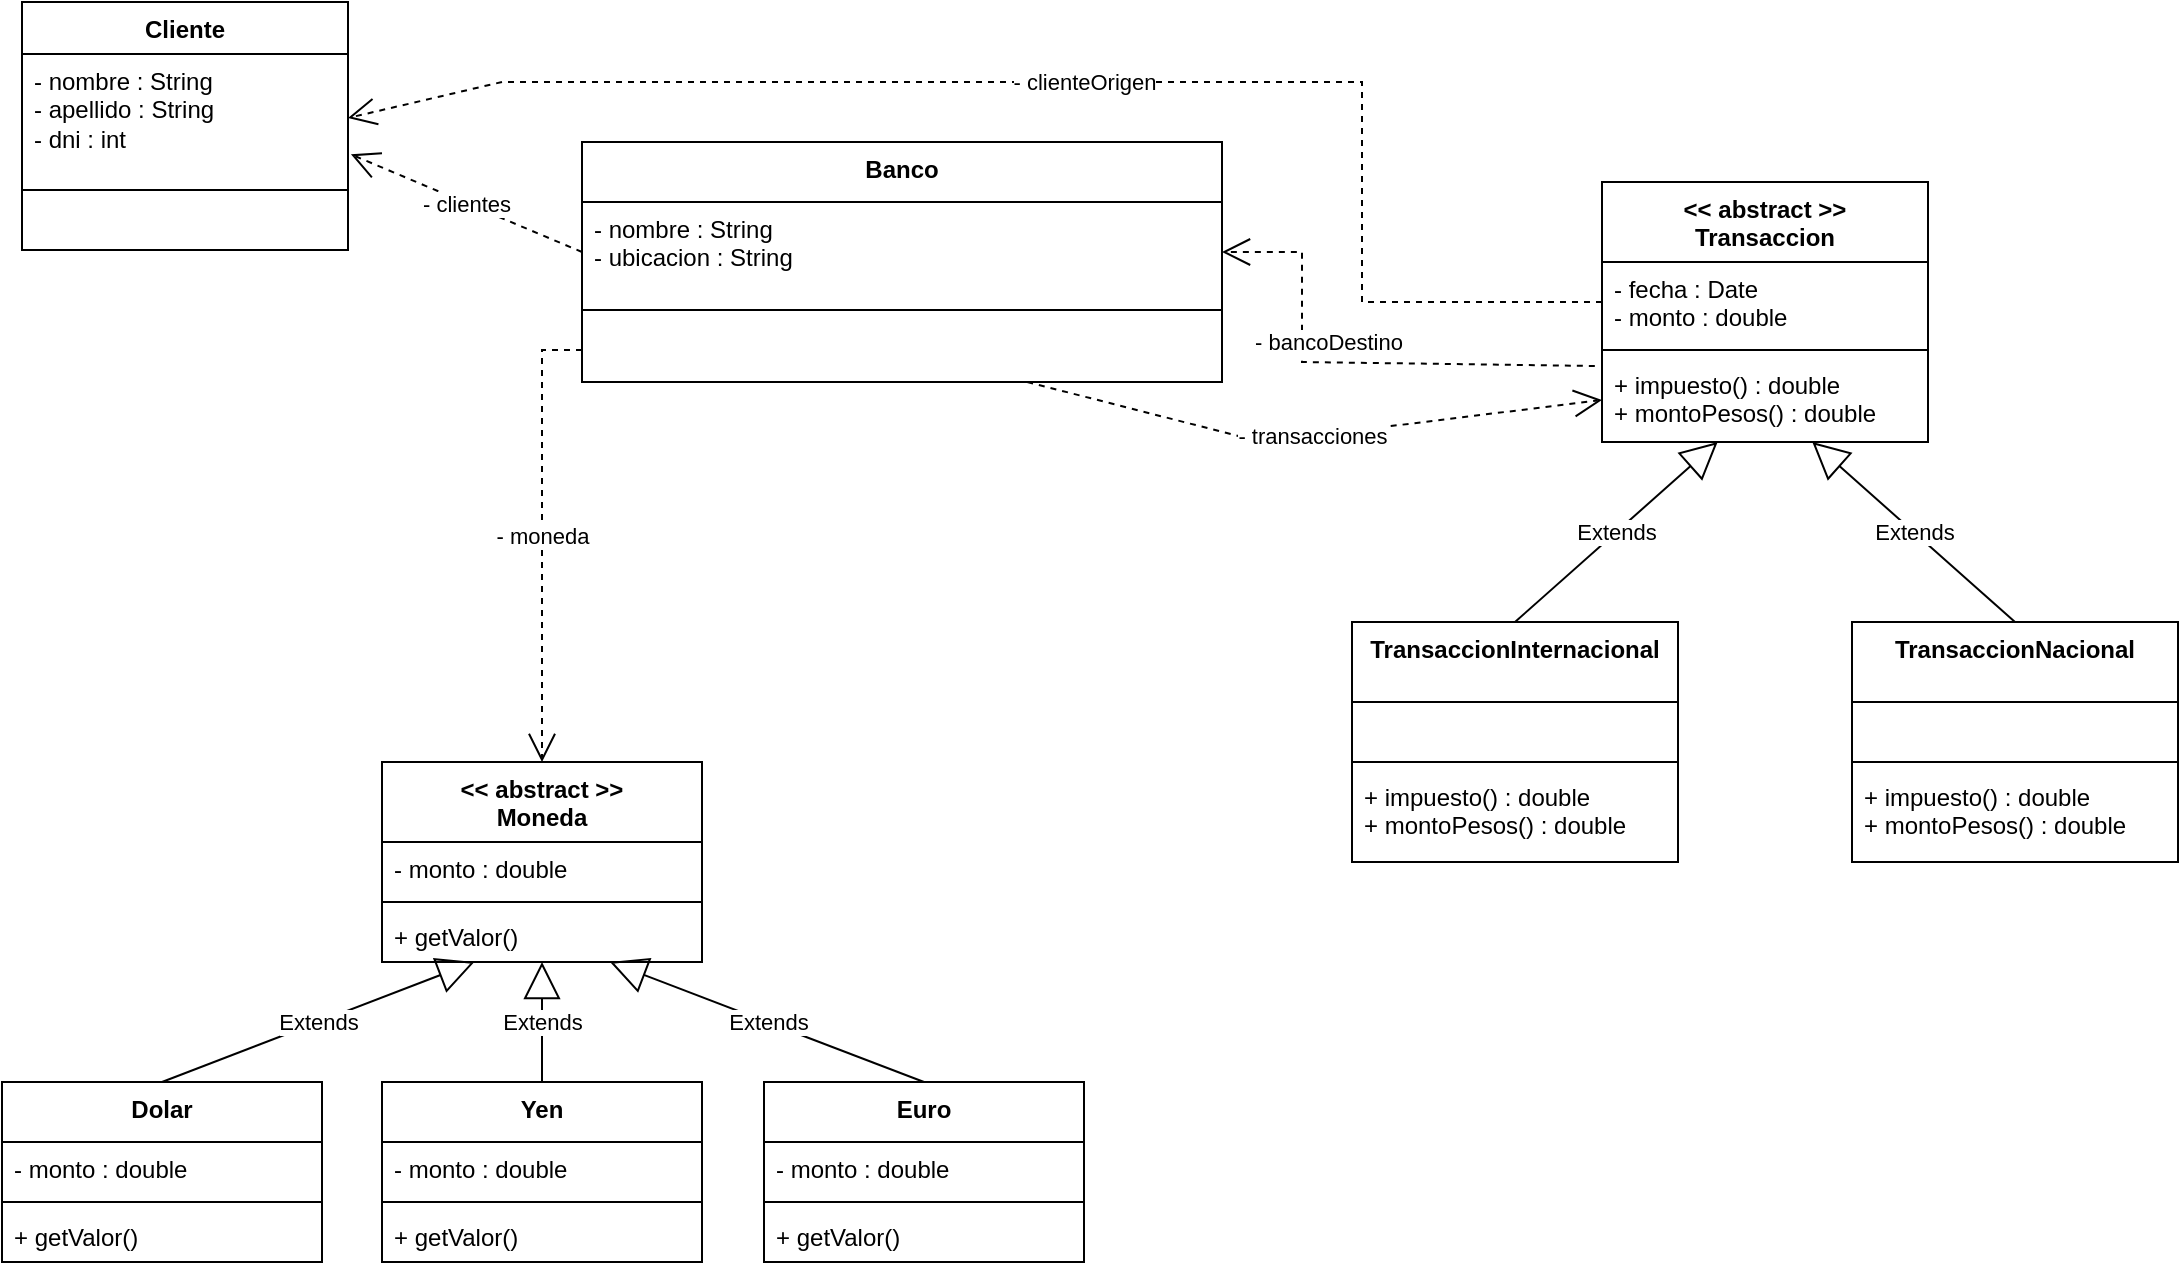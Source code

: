 <mxfile version="22.0.3" type="device">
  <diagram name="Página-1" id="MMjbwrNw64m9ltUwn69v">
    <mxGraphModel dx="1501" dy="713" grid="1" gridSize="10" guides="1" tooltips="1" connect="1" arrows="1" fold="1" page="1" pageScale="1" pageWidth="827" pageHeight="1169" math="0" shadow="0">
      <root>
        <mxCell id="0" />
        <mxCell id="1" parent="0" />
        <mxCell id="ECgiACsWVQiAmtKmH3Md-9" value="Banco" style="swimlane;fontStyle=1;align=center;verticalAlign=top;childLayout=stackLayout;horizontal=1;startSize=30;horizontalStack=0;resizeParent=1;resizeParentMax=0;resizeLast=0;collapsible=1;marginBottom=0;whiteSpace=wrap;html=1;" parent="1" vertex="1">
          <mxGeometry x="310" y="100" width="320" height="120" as="geometry" />
        </mxCell>
        <mxCell id="ECgiACsWVQiAmtKmH3Md-10" value="- nombre : String&lt;br&gt;- ubicacion : String" style="text;strokeColor=none;fillColor=none;align=left;verticalAlign=top;spacingLeft=4;spacingRight=4;overflow=hidden;rotatable=0;points=[[0,0.5],[1,0.5]];portConstraint=eastwest;whiteSpace=wrap;html=1;" parent="ECgiACsWVQiAmtKmH3Md-9" vertex="1">
          <mxGeometry y="30" width="320" height="50" as="geometry" />
        </mxCell>
        <mxCell id="ECgiACsWVQiAmtKmH3Md-11" value="" style="line;strokeWidth=1;fillColor=none;align=left;verticalAlign=middle;spacingTop=-1;spacingLeft=3;spacingRight=3;rotatable=0;labelPosition=right;points=[];portConstraint=eastwest;strokeColor=inherit;" parent="ECgiACsWVQiAmtKmH3Md-9" vertex="1">
          <mxGeometry y="80" width="320" height="8" as="geometry" />
        </mxCell>
        <mxCell id="ECgiACsWVQiAmtKmH3Md-12" value="&amp;nbsp;" style="text;strokeColor=none;fillColor=none;align=left;verticalAlign=top;spacingLeft=4;spacingRight=4;overflow=hidden;rotatable=0;points=[[0,0.5],[1,0.5]];portConstraint=eastwest;whiteSpace=wrap;html=1;" parent="ECgiACsWVQiAmtKmH3Md-9" vertex="1">
          <mxGeometry y="88" width="320" height="32" as="geometry" />
        </mxCell>
        <mxCell id="ECgiACsWVQiAmtKmH3Md-21" value="&amp;lt;&amp;lt; abstract &amp;gt;&amp;gt;&lt;br&gt;Transaccion" style="swimlane;fontStyle=1;align=center;verticalAlign=top;childLayout=stackLayout;horizontal=1;startSize=40;horizontalStack=0;resizeParent=1;resizeParentMax=0;resizeLast=0;collapsible=1;marginBottom=0;whiteSpace=wrap;html=1;" parent="1" vertex="1">
          <mxGeometry x="820" y="120" width="163" height="130" as="geometry" />
        </mxCell>
        <mxCell id="ECgiACsWVQiAmtKmH3Md-22" value="- fecha : Date&lt;br&gt;- monto : double" style="text;strokeColor=none;fillColor=none;align=left;verticalAlign=top;spacingLeft=4;spacingRight=4;overflow=hidden;rotatable=0;points=[[0,0.5],[1,0.5]];portConstraint=eastwest;whiteSpace=wrap;html=1;" parent="ECgiACsWVQiAmtKmH3Md-21" vertex="1">
          <mxGeometry y="40" width="163" height="40" as="geometry" />
        </mxCell>
        <mxCell id="ECgiACsWVQiAmtKmH3Md-23" value="" style="line;strokeWidth=1;fillColor=none;align=left;verticalAlign=middle;spacingTop=-1;spacingLeft=3;spacingRight=3;rotatable=0;labelPosition=right;points=[];portConstraint=eastwest;strokeColor=inherit;" parent="ECgiACsWVQiAmtKmH3Md-21" vertex="1">
          <mxGeometry y="80" width="163" height="8" as="geometry" />
        </mxCell>
        <mxCell id="ECgiACsWVQiAmtKmH3Md-24" value="+ impuesto() : double&lt;br&gt;+ montoPesos() : double" style="text;strokeColor=none;fillColor=none;align=left;verticalAlign=top;spacingLeft=4;spacingRight=4;overflow=hidden;rotatable=0;points=[[0,0.5],[1,0.5]];portConstraint=eastwest;whiteSpace=wrap;html=1;" parent="ECgiACsWVQiAmtKmH3Md-21" vertex="1">
          <mxGeometry y="88" width="163" height="42" as="geometry" />
        </mxCell>
        <mxCell id="ECgiACsWVQiAmtKmH3Md-27" value="&amp;lt;&amp;lt; abstract &amp;gt;&amp;gt;&lt;br&gt;Moneda" style="swimlane;fontStyle=1;align=center;verticalAlign=top;childLayout=stackLayout;horizontal=1;startSize=40;horizontalStack=0;resizeParent=1;resizeParentMax=0;resizeLast=0;collapsible=1;marginBottom=0;whiteSpace=wrap;html=1;" parent="1" vertex="1">
          <mxGeometry x="210" y="410" width="160" height="100" as="geometry" />
        </mxCell>
        <mxCell id="ECgiACsWVQiAmtKmH3Md-28" value="- monto : double" style="text;strokeColor=none;fillColor=none;align=left;verticalAlign=top;spacingLeft=4;spacingRight=4;overflow=hidden;rotatable=0;points=[[0,0.5],[1,0.5]];portConstraint=eastwest;whiteSpace=wrap;html=1;" parent="ECgiACsWVQiAmtKmH3Md-27" vertex="1">
          <mxGeometry y="40" width="160" height="26" as="geometry" />
        </mxCell>
        <mxCell id="ECgiACsWVQiAmtKmH3Md-29" value="" style="line;strokeWidth=1;fillColor=none;align=left;verticalAlign=middle;spacingTop=-1;spacingLeft=3;spacingRight=3;rotatable=0;labelPosition=right;points=[];portConstraint=eastwest;strokeColor=inherit;" parent="ECgiACsWVQiAmtKmH3Md-27" vertex="1">
          <mxGeometry y="66" width="160" height="8" as="geometry" />
        </mxCell>
        <mxCell id="ECgiACsWVQiAmtKmH3Md-30" value="+ getValor()" style="text;strokeColor=none;fillColor=none;align=left;verticalAlign=top;spacingLeft=4;spacingRight=4;overflow=hidden;rotatable=0;points=[[0,0.5],[1,0.5]];portConstraint=eastwest;whiteSpace=wrap;html=1;" parent="ECgiACsWVQiAmtKmH3Md-27" vertex="1">
          <mxGeometry y="74" width="160" height="26" as="geometry" />
        </mxCell>
        <mxCell id="ECgiACsWVQiAmtKmH3Md-31" value="Dolar" style="swimlane;fontStyle=1;align=center;verticalAlign=top;childLayout=stackLayout;horizontal=1;startSize=30;horizontalStack=0;resizeParent=1;resizeParentMax=0;resizeLast=0;collapsible=1;marginBottom=0;whiteSpace=wrap;html=1;" parent="1" vertex="1">
          <mxGeometry x="20" y="570" width="160" height="90" as="geometry" />
        </mxCell>
        <mxCell id="ECgiACsWVQiAmtKmH3Md-32" value="- monto : double" style="text;strokeColor=none;fillColor=none;align=left;verticalAlign=top;spacingLeft=4;spacingRight=4;overflow=hidden;rotatable=0;points=[[0,0.5],[1,0.5]];portConstraint=eastwest;whiteSpace=wrap;html=1;" parent="ECgiACsWVQiAmtKmH3Md-31" vertex="1">
          <mxGeometry y="30" width="160" height="26" as="geometry" />
        </mxCell>
        <mxCell id="ECgiACsWVQiAmtKmH3Md-33" value="" style="line;strokeWidth=1;fillColor=none;align=left;verticalAlign=middle;spacingTop=-1;spacingLeft=3;spacingRight=3;rotatable=0;labelPosition=right;points=[];portConstraint=eastwest;strokeColor=inherit;" parent="ECgiACsWVQiAmtKmH3Md-31" vertex="1">
          <mxGeometry y="56" width="160" height="8" as="geometry" />
        </mxCell>
        <mxCell id="ECgiACsWVQiAmtKmH3Md-34" value="+ getValor()" style="text;strokeColor=none;fillColor=none;align=left;verticalAlign=top;spacingLeft=4;spacingRight=4;overflow=hidden;rotatable=0;points=[[0,0.5],[1,0.5]];portConstraint=eastwest;whiteSpace=wrap;html=1;" parent="ECgiACsWVQiAmtKmH3Md-31" vertex="1">
          <mxGeometry y="64" width="160" height="26" as="geometry" />
        </mxCell>
        <mxCell id="ECgiACsWVQiAmtKmH3Md-35" value="Yen" style="swimlane;fontStyle=1;align=center;verticalAlign=top;childLayout=stackLayout;horizontal=1;startSize=30;horizontalStack=0;resizeParent=1;resizeParentMax=0;resizeLast=0;collapsible=1;marginBottom=0;whiteSpace=wrap;html=1;" parent="1" vertex="1">
          <mxGeometry x="210" y="570" width="160" height="90" as="geometry" />
        </mxCell>
        <mxCell id="ECgiACsWVQiAmtKmH3Md-36" value="- monto : double" style="text;strokeColor=none;fillColor=none;align=left;verticalAlign=top;spacingLeft=4;spacingRight=4;overflow=hidden;rotatable=0;points=[[0,0.5],[1,0.5]];portConstraint=eastwest;whiteSpace=wrap;html=1;" parent="ECgiACsWVQiAmtKmH3Md-35" vertex="1">
          <mxGeometry y="30" width="160" height="26" as="geometry" />
        </mxCell>
        <mxCell id="ECgiACsWVQiAmtKmH3Md-37" value="" style="line;strokeWidth=1;fillColor=none;align=left;verticalAlign=middle;spacingTop=-1;spacingLeft=3;spacingRight=3;rotatable=0;labelPosition=right;points=[];portConstraint=eastwest;strokeColor=inherit;" parent="ECgiACsWVQiAmtKmH3Md-35" vertex="1">
          <mxGeometry y="56" width="160" height="8" as="geometry" />
        </mxCell>
        <mxCell id="ECgiACsWVQiAmtKmH3Md-38" value="+ getValor()" style="text;strokeColor=none;fillColor=none;align=left;verticalAlign=top;spacingLeft=4;spacingRight=4;overflow=hidden;rotatable=0;points=[[0,0.5],[1,0.5]];portConstraint=eastwest;whiteSpace=wrap;html=1;" parent="ECgiACsWVQiAmtKmH3Md-35" vertex="1">
          <mxGeometry y="64" width="160" height="26" as="geometry" />
        </mxCell>
        <mxCell id="ECgiACsWVQiAmtKmH3Md-39" value="Euro" style="swimlane;fontStyle=1;align=center;verticalAlign=top;childLayout=stackLayout;horizontal=1;startSize=30;horizontalStack=0;resizeParent=1;resizeParentMax=0;resizeLast=0;collapsible=1;marginBottom=0;whiteSpace=wrap;html=1;" parent="1" vertex="1">
          <mxGeometry x="401" y="570" width="160" height="90" as="geometry" />
        </mxCell>
        <mxCell id="ECgiACsWVQiAmtKmH3Md-40" value="- monto : double" style="text;strokeColor=none;fillColor=none;align=left;verticalAlign=top;spacingLeft=4;spacingRight=4;overflow=hidden;rotatable=0;points=[[0,0.5],[1,0.5]];portConstraint=eastwest;whiteSpace=wrap;html=1;" parent="ECgiACsWVQiAmtKmH3Md-39" vertex="1">
          <mxGeometry y="30" width="160" height="26" as="geometry" />
        </mxCell>
        <mxCell id="ECgiACsWVQiAmtKmH3Md-41" value="" style="line;strokeWidth=1;fillColor=none;align=left;verticalAlign=middle;spacingTop=-1;spacingLeft=3;spacingRight=3;rotatable=0;labelPosition=right;points=[];portConstraint=eastwest;strokeColor=inherit;" parent="ECgiACsWVQiAmtKmH3Md-39" vertex="1">
          <mxGeometry y="56" width="160" height="8" as="geometry" />
        </mxCell>
        <mxCell id="ECgiACsWVQiAmtKmH3Md-42" value="+ getValor()" style="text;strokeColor=none;fillColor=none;align=left;verticalAlign=top;spacingLeft=4;spacingRight=4;overflow=hidden;rotatable=0;points=[[0,0.5],[1,0.5]];portConstraint=eastwest;whiteSpace=wrap;html=1;" parent="ECgiACsWVQiAmtKmH3Md-39" vertex="1">
          <mxGeometry y="64" width="160" height="26" as="geometry" />
        </mxCell>
        <mxCell id="ECgiACsWVQiAmtKmH3Md-43" value="Extends" style="endArrow=block;endSize=16;endFill=0;html=1;rounded=0;exitX=0.5;exitY=0;exitDx=0;exitDy=0;" parent="1" source="ECgiACsWVQiAmtKmH3Md-31" target="ECgiACsWVQiAmtKmH3Md-30" edge="1">
          <mxGeometry width="160" relative="1" as="geometry">
            <mxPoint x="330" y="470" as="sourcePoint" />
            <mxPoint x="490" y="470" as="targetPoint" />
          </mxGeometry>
        </mxCell>
        <mxCell id="ECgiACsWVQiAmtKmH3Md-44" value="Extends" style="endArrow=block;endSize=16;endFill=0;html=1;rounded=0;exitX=0.5;exitY=0;exitDx=0;exitDy=0;" parent="1" source="ECgiACsWVQiAmtKmH3Md-35" target="ECgiACsWVQiAmtKmH3Md-30" edge="1">
          <mxGeometry width="160" relative="1" as="geometry">
            <mxPoint x="110" y="580" as="sourcePoint" />
            <mxPoint x="266" y="520" as="targetPoint" />
          </mxGeometry>
        </mxCell>
        <mxCell id="ECgiACsWVQiAmtKmH3Md-45" value="Extends" style="endArrow=block;endSize=16;endFill=0;html=1;rounded=0;exitX=0.5;exitY=0;exitDx=0;exitDy=0;" parent="1" source="ECgiACsWVQiAmtKmH3Md-39" target="ECgiACsWVQiAmtKmH3Md-30" edge="1">
          <mxGeometry width="160" relative="1" as="geometry">
            <mxPoint x="300" y="580" as="sourcePoint" />
            <mxPoint x="300" y="520" as="targetPoint" />
          </mxGeometry>
        </mxCell>
        <mxCell id="ECgiACsWVQiAmtKmH3Md-46" value="Cliente" style="swimlane;fontStyle=1;align=center;verticalAlign=top;childLayout=stackLayout;horizontal=1;startSize=26;horizontalStack=0;resizeParent=1;resizeParentMax=0;resizeLast=0;collapsible=1;marginBottom=0;whiteSpace=wrap;html=1;" parent="1" vertex="1">
          <mxGeometry x="30" y="30" width="163" height="124" as="geometry" />
        </mxCell>
        <mxCell id="ECgiACsWVQiAmtKmH3Md-47" value="- nombre : String&lt;br&gt;- apellido : String&lt;br&gt;- dni : int" style="text;strokeColor=none;fillColor=none;align=left;verticalAlign=top;spacingLeft=4;spacingRight=4;overflow=hidden;rotatable=0;points=[[0,0.5],[1,0.5]];portConstraint=eastwest;whiteSpace=wrap;html=1;" parent="ECgiACsWVQiAmtKmH3Md-46" vertex="1">
          <mxGeometry y="26" width="163" height="64" as="geometry" />
        </mxCell>
        <mxCell id="ECgiACsWVQiAmtKmH3Md-48" value="" style="line;strokeWidth=1;fillColor=none;align=left;verticalAlign=middle;spacingTop=-1;spacingLeft=3;spacingRight=3;rotatable=0;labelPosition=right;points=[];portConstraint=eastwest;strokeColor=inherit;" parent="ECgiACsWVQiAmtKmH3Md-46" vertex="1">
          <mxGeometry y="90" width="163" height="8" as="geometry" />
        </mxCell>
        <mxCell id="ECgiACsWVQiAmtKmH3Md-49" value="&amp;nbsp;" style="text;strokeColor=none;fillColor=none;align=left;verticalAlign=top;spacingLeft=4;spacingRight=4;overflow=hidden;rotatable=0;points=[[0,0.5],[1,0.5]];portConstraint=eastwest;whiteSpace=wrap;html=1;" parent="ECgiACsWVQiAmtKmH3Md-46" vertex="1">
          <mxGeometry y="98" width="163" height="26" as="geometry" />
        </mxCell>
        <mxCell id="ECgiACsWVQiAmtKmH3Md-50" value="TransaccionInternacional" style="swimlane;fontStyle=1;align=center;verticalAlign=top;childLayout=stackLayout;horizontal=1;startSize=40;horizontalStack=0;resizeParent=1;resizeParentMax=0;resizeLast=0;collapsible=1;marginBottom=0;whiteSpace=wrap;html=1;" parent="1" vertex="1">
          <mxGeometry x="695" y="340" width="163" height="120" as="geometry" />
        </mxCell>
        <mxCell id="ECgiACsWVQiAmtKmH3Md-51" value="&amp;nbsp;" style="text;strokeColor=none;fillColor=none;align=left;verticalAlign=top;spacingLeft=4;spacingRight=4;overflow=hidden;rotatable=0;points=[[0,0.5],[1,0.5]];portConstraint=eastwest;whiteSpace=wrap;html=1;" parent="ECgiACsWVQiAmtKmH3Md-50" vertex="1">
          <mxGeometry y="40" width="163" height="26" as="geometry" />
        </mxCell>
        <mxCell id="ECgiACsWVQiAmtKmH3Md-52" value="" style="line;strokeWidth=1;fillColor=none;align=left;verticalAlign=middle;spacingTop=-1;spacingLeft=3;spacingRight=3;rotatable=0;labelPosition=right;points=[];portConstraint=eastwest;strokeColor=inherit;" parent="ECgiACsWVQiAmtKmH3Md-50" vertex="1">
          <mxGeometry y="66" width="163" height="8" as="geometry" />
        </mxCell>
        <mxCell id="ECgiACsWVQiAmtKmH3Md-53" value="+ impuesto() : double&lt;br&gt;+ montoPesos() : double" style="text;strokeColor=none;fillColor=none;align=left;verticalAlign=top;spacingLeft=4;spacingRight=4;overflow=hidden;rotatable=0;points=[[0,0.5],[1,0.5]];portConstraint=eastwest;whiteSpace=wrap;html=1;" parent="ECgiACsWVQiAmtKmH3Md-50" vertex="1">
          <mxGeometry y="74" width="163" height="46" as="geometry" />
        </mxCell>
        <mxCell id="ECgiACsWVQiAmtKmH3Md-54" value="- bancoDestino" style="endArrow=open;endSize=12;dashed=1;html=1;rounded=0;entryX=1;entryY=0.5;entryDx=0;entryDy=0;exitX=-0.022;exitY=0.095;exitDx=0;exitDy=0;exitPerimeter=0;" parent="1" source="ECgiACsWVQiAmtKmH3Md-24" target="ECgiACsWVQiAmtKmH3Md-10" edge="1">
          <mxGeometry x="0.112" y="-10" width="160" relative="1" as="geometry">
            <mxPoint x="330" y="350" as="sourcePoint" />
            <mxPoint x="490" y="350" as="targetPoint" />
            <Array as="points">
              <mxPoint x="670" y="210" />
              <mxPoint x="670" y="155" />
            </Array>
            <mxPoint as="offset" />
          </mxGeometry>
        </mxCell>
        <mxCell id="ECgiACsWVQiAmtKmH3Md-55" value="- clienteOrigen" style="endArrow=open;endSize=12;dashed=1;html=1;rounded=0;entryX=1;entryY=0.5;entryDx=0;entryDy=0;exitX=0;exitY=0.5;exitDx=0;exitDy=0;" parent="1" source="ECgiACsWVQiAmtKmH3Md-22" target="ECgiACsWVQiAmtKmH3Md-47" edge="1">
          <mxGeometry width="160" relative="1" as="geometry">
            <mxPoint x="640" y="189" as="sourcePoint" />
            <mxPoint x="504" y="165" as="targetPoint" />
            <Array as="points">
              <mxPoint x="700" y="180" />
              <mxPoint x="700" y="70" />
              <mxPoint x="270" y="70" />
            </Array>
          </mxGeometry>
        </mxCell>
        <mxCell id="ECgiACsWVQiAmtKmH3Md-56" value="TransaccionNacional" style="swimlane;fontStyle=1;align=center;verticalAlign=top;childLayout=stackLayout;horizontal=1;startSize=40;horizontalStack=0;resizeParent=1;resizeParentMax=0;resizeLast=0;collapsible=1;marginBottom=0;whiteSpace=wrap;html=1;" parent="1" vertex="1">
          <mxGeometry x="945" y="340" width="163" height="120" as="geometry" />
        </mxCell>
        <mxCell id="ECgiACsWVQiAmtKmH3Md-57" value="&amp;nbsp;" style="text;strokeColor=none;fillColor=none;align=left;verticalAlign=top;spacingLeft=4;spacingRight=4;overflow=hidden;rotatable=0;points=[[0,0.5],[1,0.5]];portConstraint=eastwest;whiteSpace=wrap;html=1;" parent="ECgiACsWVQiAmtKmH3Md-56" vertex="1">
          <mxGeometry y="40" width="163" height="26" as="geometry" />
        </mxCell>
        <mxCell id="ECgiACsWVQiAmtKmH3Md-58" value="" style="line;strokeWidth=1;fillColor=none;align=left;verticalAlign=middle;spacingTop=-1;spacingLeft=3;spacingRight=3;rotatable=0;labelPosition=right;points=[];portConstraint=eastwest;strokeColor=inherit;" parent="ECgiACsWVQiAmtKmH3Md-56" vertex="1">
          <mxGeometry y="66" width="163" height="8" as="geometry" />
        </mxCell>
        <mxCell id="ECgiACsWVQiAmtKmH3Md-59" value="+ impuesto() : double&lt;br&gt;+ montoPesos() : double" style="text;strokeColor=none;fillColor=none;align=left;verticalAlign=top;spacingLeft=4;spacingRight=4;overflow=hidden;rotatable=0;points=[[0,0.5],[1,0.5]];portConstraint=eastwest;whiteSpace=wrap;html=1;" parent="ECgiACsWVQiAmtKmH3Md-56" vertex="1">
          <mxGeometry y="74" width="163" height="46" as="geometry" />
        </mxCell>
        <mxCell id="O-JCHqBwi00U3yutaf5--9" value="- transacciones" style="endArrow=open;endSize=12;dashed=1;html=1;rounded=0;entryX=0;entryY=0.5;entryDx=0;entryDy=0;" parent="1" source="ECgiACsWVQiAmtKmH3Md-12" target="ECgiACsWVQiAmtKmH3Md-24" edge="1">
          <mxGeometry width="160" relative="1" as="geometry">
            <mxPoint x="560" y="260" as="sourcePoint" />
            <mxPoint x="490" y="310" as="targetPoint" />
            <Array as="points">
              <mxPoint x="650" y="250" />
            </Array>
          </mxGeometry>
        </mxCell>
        <mxCell id="O-JCHqBwi00U3yutaf5--10" value="- moneda" style="endArrow=open;endSize=12;dashed=1;html=1;rounded=0;exitX=0;exitY=0.5;exitDx=0;exitDy=0;entryX=0.5;entryY=0;entryDx=0;entryDy=0;" parent="1" source="ECgiACsWVQiAmtKmH3Md-12" target="ECgiACsWVQiAmtKmH3Md-27" edge="1">
          <mxGeometry width="160" relative="1" as="geometry">
            <mxPoint x="330" y="310" as="sourcePoint" />
            <mxPoint x="490" y="310" as="targetPoint" />
            <Array as="points">
              <mxPoint x="290" y="204" />
            </Array>
          </mxGeometry>
        </mxCell>
        <mxCell id="O-JCHqBwi00U3yutaf5--12" value="Extends" style="endArrow=block;endSize=16;endFill=0;html=1;rounded=0;exitX=0.5;exitY=0;exitDx=0;exitDy=0;" parent="1" source="ECgiACsWVQiAmtKmH3Md-50" target="ECgiACsWVQiAmtKmH3Md-24" edge="1">
          <mxGeometry width="160" relative="1" as="geometry">
            <mxPoint x="887.5" y="340" as="sourcePoint" />
            <mxPoint x="490" y="520" as="targetPoint" />
          </mxGeometry>
        </mxCell>
        <mxCell id="O-JCHqBwi00U3yutaf5--13" value="Extends" style="endArrow=block;endSize=16;endFill=0;html=1;rounded=0;exitX=0.5;exitY=0;exitDx=0;exitDy=0;" parent="1" source="ECgiACsWVQiAmtKmH3Md-56" target="ECgiACsWVQiAmtKmH3Md-24" edge="1">
          <mxGeometry width="160" relative="1" as="geometry">
            <mxPoint x="980.5" y="304" as="sourcePoint" />
            <mxPoint x="1077.5" y="214" as="targetPoint" />
          </mxGeometry>
        </mxCell>
        <mxCell id="DdgqNAENV2k4dc7MF2V9-2" value="- clientes" style="endArrow=open;endSize=12;dashed=1;html=1;rounded=0;entryX=1.009;entryY=0.784;entryDx=0;entryDy=0;exitX=0;exitY=0.5;exitDx=0;exitDy=0;entryPerimeter=0;" edge="1" parent="1" source="ECgiACsWVQiAmtKmH3Md-10" target="ECgiACsWVQiAmtKmH3Md-47">
          <mxGeometry width="160" relative="1" as="geometry">
            <mxPoint x="260" y="170" as="sourcePoint" />
            <mxPoint x="210" y="375" as="targetPoint" />
            <Array as="points" />
          </mxGeometry>
        </mxCell>
      </root>
    </mxGraphModel>
  </diagram>
</mxfile>
